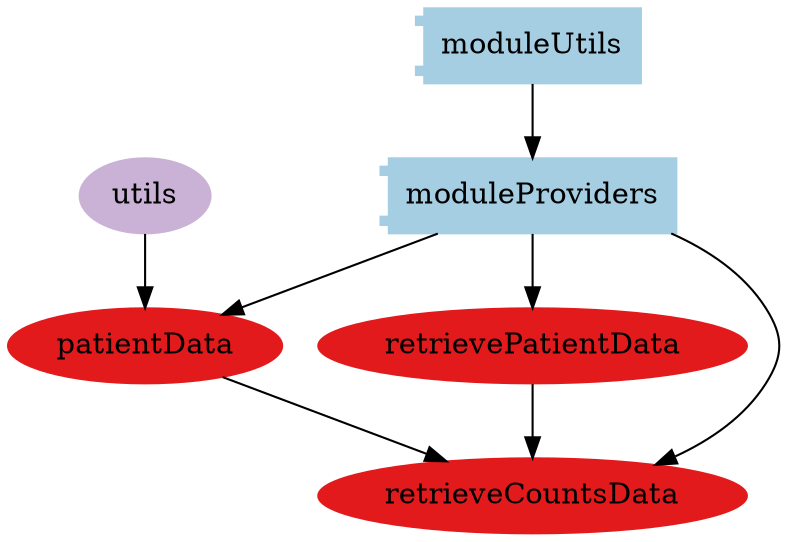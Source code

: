 digraph dependencies {
  node[shape="component",style="filled",colorscheme=paired12]


    node[shape="component"]
    "moduleProviders"[label="moduleProviders", color=1]

    
      "moduleUtils"[label="moduleUtils", color=1]
      "moduleUtils" -> "moduleProviders"
    


    node[shape="ellipse"]
    


    

    

    
      "patientData"[label="patientData", color=6]
      "moduleProviders" -> "patientData"
    
      "retrievePatientData"[label="retrievePatientData", color=6]
      "moduleProviders" -> "retrievePatientData"
    
      "retrieveCountsData"[label="retrieveCountsData", color=6]
      "moduleProviders" -> "retrieveCountsData"
    

    node[shape="cds"]
    

    









    node[shape="ellipse",style="filled", color=9]
    

    


    

    

    
      
        "utils"[label="utils"]
        "utils" -> "patientData"
      
    
      
    
      
        "patientData"[label="patientData"]
        "patientData" -> "retrieveCountsData"
      
        "retrievePatientData"[label="retrievePatientData"]
        "retrievePatientData" -> "retrieveCountsData"
      
    

    


}
